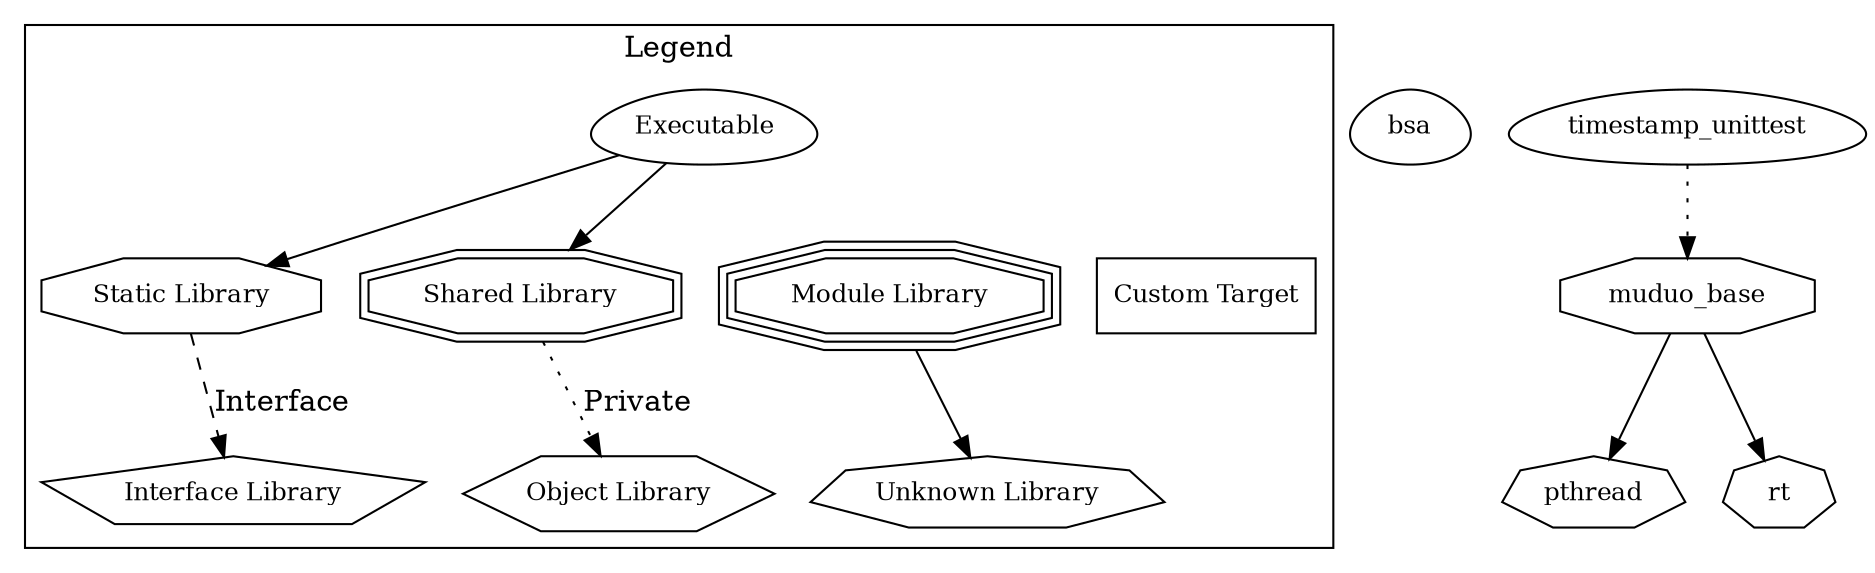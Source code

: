 digraph "muduo" {
node [
  fontsize = "12"
];
subgraph clusterLegend {
  label = "Legend";
  color = black;
  edge [ style = invis ];
  legendNode0 [ label = "Executable", shape = egg ];
  legendNode1 [ label = "Static Library", shape = octagon ];
  legendNode2 [ label = "Shared Library", shape = doubleoctagon ];
  legendNode3 [ label = "Module Library", shape = tripleoctagon ];
  legendNode4 [ label = "Interface Library", shape = pentagon ];
  legendNode5 [ label = "Object Library", shape = hexagon ];
  legendNode6 [ label = "Unknown Library", shape = septagon ];
  legendNode7 [ label = "Custom Target", shape = box ];
  legendNode0 -> legendNode1 [ style = solid ];
  legendNode0 -> legendNode2 [ style = solid ];
  legendNode0 -> legendNode3;
  legendNode1 -> legendNode4 [ label = "Interface", style = dashed ];
  legendNode2 -> legendNode5 [ label = "Private", style = dotted ];
  legendNode3 -> legendNode6 [ style = solid ];
  legendNode0 -> legendNode7;
}
    "node0" [ label = "bsa", shape = egg ];
    "node1" [ label = "muduo_base", shape = octagon ];
    "node2" [ label = "pthread", shape = septagon ];
    "node1" -> "node2"  // muduo_base -> pthread
    "node3" [ label = "rt", shape = septagon ];
    "node1" -> "node3"  // muduo_base -> rt
    "node4" [ label = "timestamp_unittest", shape = egg ];
    "node4" -> "node1" [ style = dotted ] // timestamp_unittest -> muduo_base
}
